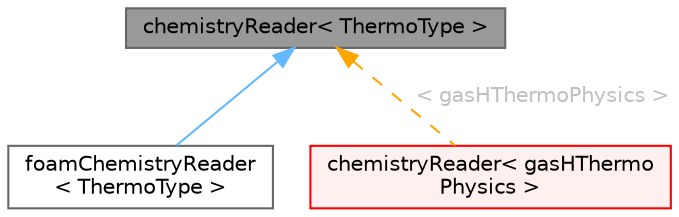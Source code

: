 digraph "chemistryReader&lt; ThermoType &gt;"
{
 // LATEX_PDF_SIZE
  bgcolor="transparent";
  edge [fontname=Helvetica,fontsize=10,labelfontname=Helvetica,labelfontsize=10];
  node [fontname=Helvetica,fontsize=10,shape=box,height=0.2,width=0.4];
  Node1 [id="Node000001",label="chemistryReader\< ThermoType \>",height=0.2,width=0.4,color="gray40", fillcolor="grey60", style="filled", fontcolor="black",tooltip="Abstract class for reading chemistry."];
  Node1 -> Node2 [id="edge1_Node000001_Node000002",dir="back",color="steelblue1",style="solid",tooltip=" "];
  Node2 [id="Node000002",label="foamChemistryReader\l\< ThermoType \>",height=0.2,width=0.4,color="gray40", fillcolor="white", style="filled",URL="$classFoam_1_1foamChemistryReader.html",tooltip="Chemistry reader for OpenFOAM format."];
  Node1 -> Node3 [id="edge2_Node000001_Node000003",dir="back",color="orange",style="dashed",tooltip=" ",label=" \< gasHThermoPhysics \>",fontcolor="grey" ];
  Node3 [id="Node000003",label="chemistryReader\< gasHThermo\lPhysics \>",height=0.2,width=0.4,color="red", fillcolor="#FFF0F0", style="filled",URL="$classFoam_1_1chemistryReader.html",tooltip=" "];
}
